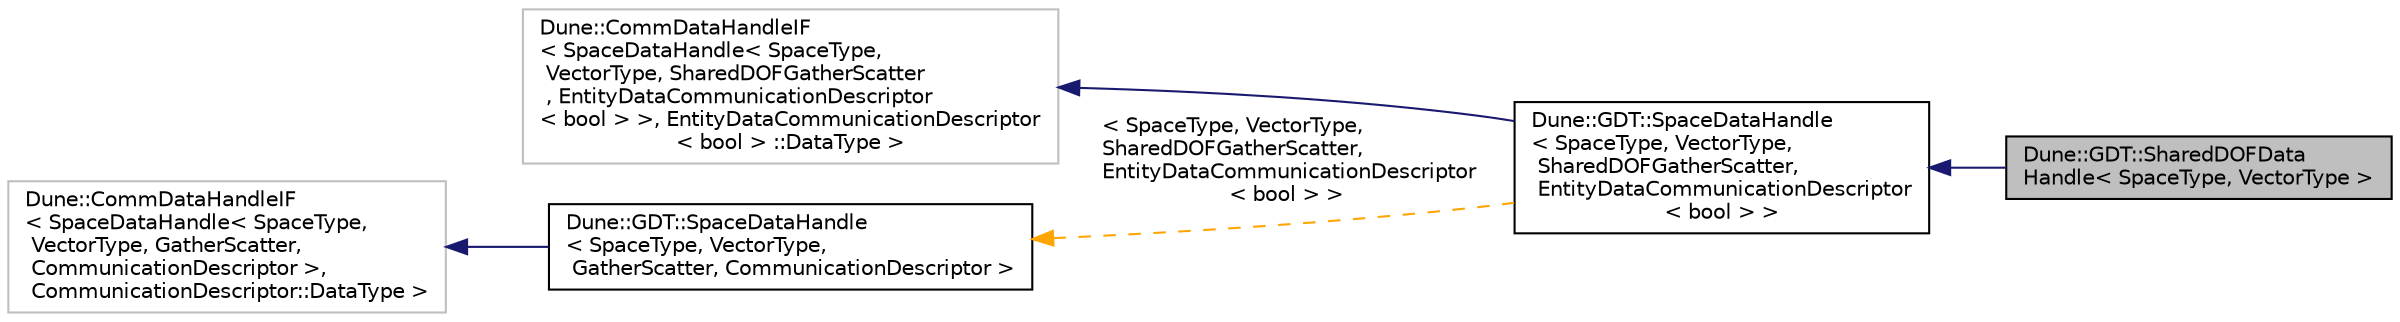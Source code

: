 digraph "Dune::GDT::SharedDOFDataHandle&lt; SpaceType, VectorType &gt;"
{
  edge [fontname="Helvetica",fontsize="10",labelfontname="Helvetica",labelfontsize="10"];
  node [fontname="Helvetica",fontsize="10",shape=record];
  rankdir="LR";
  Node0 [label="Dune::GDT::SharedDOFData\lHandle\< SpaceType, VectorType \>",height=0.2,width=0.4,color="black", fillcolor="grey75", style="filled", fontcolor="black"];
  Node1 -> Node0 [dir="back",color="midnightblue",fontsize="10",style="solid",fontname="Helvetica"];
  Node1 [label="Dune::GDT::SpaceDataHandle\l\< SpaceType, VectorType,\l SharedDOFGatherScatter,\l EntityDataCommunicationDescriptor\l\< bool \> \>",height=0.2,width=0.4,color="black", fillcolor="white", style="filled",URL="$a02501.html"];
  Node2 -> Node1 [dir="back",color="midnightblue",fontsize="10",style="solid",fontname="Helvetica"];
  Node2 [label="Dune::CommDataHandleIF\l\< SpaceDataHandle\< SpaceType,\l VectorType, SharedDOFGatherScatter\l , EntityDataCommunicationDescriptor\l\< bool \>  \>, EntityDataCommunicationDescriptor\l\< bool \> ::DataType \>",height=0.2,width=0.4,color="grey75", fillcolor="white", style="filled"];
  Node3 -> Node1 [dir="back",color="orange",fontsize="10",style="dashed",label=" \< SpaceType, VectorType,\l SharedDOFGatherScatter,\l EntityDataCommunicationDescriptor\l\< bool \> \>" ,fontname="Helvetica"];
  Node3 [label="Dune::GDT::SpaceDataHandle\l\< SpaceType, VectorType,\l GatherScatter, CommunicationDescriptor \>",height=0.2,width=0.4,color="black", fillcolor="white", style="filled",URL="$a02501.html"];
  Node4 -> Node3 [dir="back",color="midnightblue",fontsize="10",style="solid",fontname="Helvetica"];
  Node4 [label="Dune::CommDataHandleIF\l\< SpaceDataHandle\< SpaceType,\l VectorType, GatherScatter,\l CommunicationDescriptor \>,\l CommunicationDescriptor::DataType \>",height=0.2,width=0.4,color="grey75", fillcolor="white", style="filled"];
}
